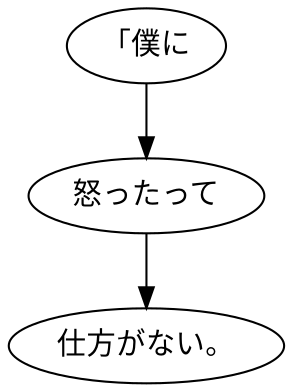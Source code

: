 digraph graph5340 {
	node0 [label="「僕に"];
	node1 [label="怒ったって"];
	node2 [label="仕方がない。"];
	node0 -> node1;
	node1 -> node2;
}
